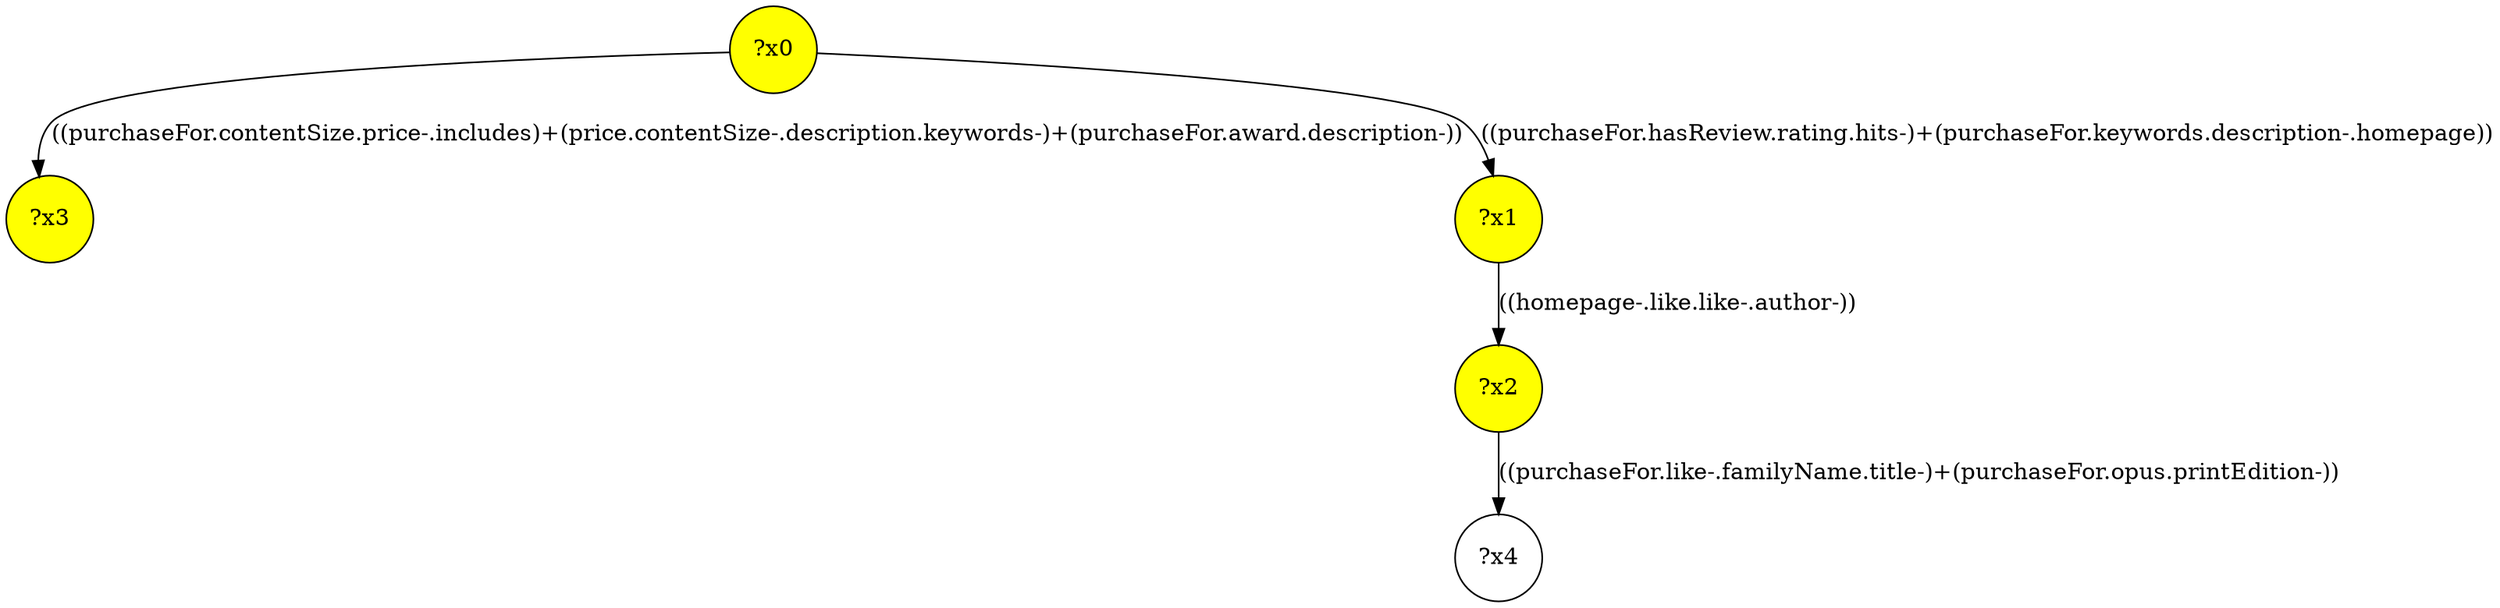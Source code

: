 digraph g {
	x3 [fillcolor="yellow", style="filled," shape=circle, label="?x3"];
	x0 [fillcolor="yellow", style="filled," shape=circle, label="?x0"];
	x2 [fillcolor="yellow", style="filled," shape=circle, label="?x2"];
	x1 [fillcolor="yellow", style="filled," shape=circle, label="?x1"];
	x0 -> x1 [label="((purchaseFor.hasReview.rating.hits-)+(purchaseFor.keywords.description-.homepage))"];
	x1 -> x2 [label="((homepage-.like.like-.author-))"];
	x0 -> x3 [label="((purchaseFor.contentSize.price-.includes)+(price.contentSize-.description.keywords-)+(purchaseFor.award.description-))"];
	x4 [shape=circle, label="?x4"];
	x2 -> x4 [label="((purchaseFor.like-.familyName.title-)+(purchaseFor.opus.printEdition-))"];
}
